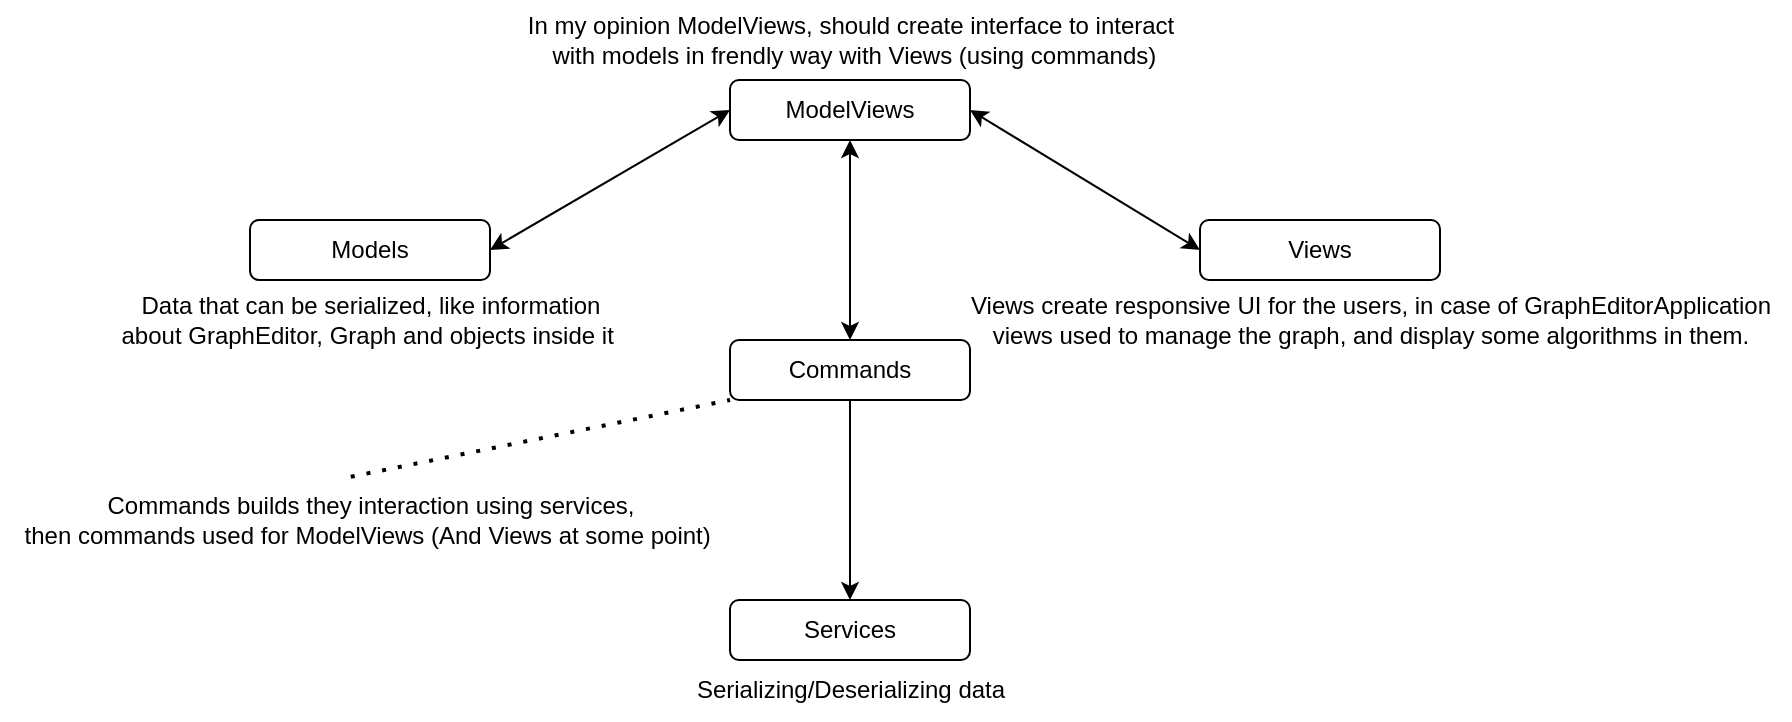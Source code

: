 <mxfile version="24.0.4" type="device">
  <diagram name="Сторінка-1" id="vs3-b8sPeZqsffEENLVP">
    <mxGraphModel dx="2074" dy="614" grid="1" gridSize="10" guides="1" tooltips="1" connect="1" arrows="1" fold="1" page="1" pageScale="1" pageWidth="827" pageHeight="1169" math="0" shadow="0">
      <root>
        <mxCell id="0" />
        <mxCell id="1" parent="0" />
        <mxCell id="0g3CQfi0CI15tBxCwXql-1" value="Models" style="rounded=1;whiteSpace=wrap;html=1;" vertex="1" parent="1">
          <mxGeometry x="30" y="170" width="120" height="30" as="geometry" />
        </mxCell>
        <mxCell id="0g3CQfi0CI15tBxCwXql-2" value="Data that can be serialized, like information &lt;br&gt;about GraphEditor, Graph and objects inside it&lt;span style=&quot;background-color: initial;&quot;&gt;&amp;nbsp;&lt;/span&gt;" style="text;html=1;align=center;verticalAlign=middle;resizable=0;points=[];autosize=1;strokeColor=none;fillColor=none;" vertex="1" parent="1">
          <mxGeometry x="-45" y="200" width="270" height="40" as="geometry" />
        </mxCell>
        <mxCell id="0g3CQfi0CI15tBxCwXql-3" value="ModelViews" style="rounded=1;whiteSpace=wrap;html=1;" vertex="1" parent="1">
          <mxGeometry x="270" y="100" width="120" height="30" as="geometry" />
        </mxCell>
        <mxCell id="0g3CQfi0CI15tBxCwXql-5" value="Services" style="rounded=1;whiteSpace=wrap;html=1;" vertex="1" parent="1">
          <mxGeometry x="270" y="360" width="120" height="30" as="geometry" />
        </mxCell>
        <mxCell id="0g3CQfi0CI15tBxCwXql-18" style="edgeStyle=orthogonalEdgeStyle;rounded=0;orthogonalLoop=1;jettySize=auto;html=1;entryX=0.5;entryY=0;entryDx=0;entryDy=0;" edge="1" parent="1" source="0g3CQfi0CI15tBxCwXql-6" target="0g3CQfi0CI15tBxCwXql-5">
          <mxGeometry relative="1" as="geometry" />
        </mxCell>
        <mxCell id="0g3CQfi0CI15tBxCwXql-6" value="Commands" style="rounded=1;whiteSpace=wrap;html=1;" vertex="1" parent="1">
          <mxGeometry x="270" y="230" width="120" height="30" as="geometry" />
        </mxCell>
        <mxCell id="0g3CQfi0CI15tBxCwXql-7" value="Serializing/Deserializing data" style="text;html=1;align=center;verticalAlign=middle;resizable=0;points=[];autosize=1;strokeColor=none;fillColor=none;" vertex="1" parent="1">
          <mxGeometry x="240" y="390" width="180" height="30" as="geometry" />
        </mxCell>
        <mxCell id="0g3CQfi0CI15tBxCwXql-9" value="Views" style="rounded=1;whiteSpace=wrap;html=1;" vertex="1" parent="1">
          <mxGeometry x="505" y="170" width="120" height="30" as="geometry" />
        </mxCell>
        <mxCell id="0g3CQfi0CI15tBxCwXql-10" value="Views create responsive UI for the users, in case of GraphEditorApplication &lt;br&gt;views used to manage the graph, and display some algorithms in them." style="text;html=1;align=center;verticalAlign=middle;resizable=0;points=[];autosize=1;strokeColor=none;fillColor=none;" vertex="1" parent="1">
          <mxGeometry x="380" y="200" width="420" height="40" as="geometry" />
        </mxCell>
        <mxCell id="0g3CQfi0CI15tBxCwXql-11" value="In my opinion ModelViews, should create interface to interact&lt;div&gt;&amp;nbsp;with models in frendly way with Views (using commands)&lt;/div&gt;" style="text;html=1;align=center;verticalAlign=middle;resizable=0;points=[];autosize=1;strokeColor=none;fillColor=none;" vertex="1" parent="1">
          <mxGeometry x="155" y="60" width="350" height="40" as="geometry" />
        </mxCell>
        <mxCell id="0g3CQfi0CI15tBxCwXql-8" value="Commands builds they interaction using services, &lt;br&gt;then commands used for ModelViews (And Views at some point)&amp;nbsp;" style="text;html=1;align=center;verticalAlign=middle;resizable=0;points=[];autosize=1;strokeColor=none;fillColor=none;" vertex="1" parent="1">
          <mxGeometry x="-95" y="300" width="370" height="40" as="geometry" />
        </mxCell>
        <mxCell id="0g3CQfi0CI15tBxCwXql-14" value="" style="endArrow=none;dashed=1;html=1;dashPattern=1 3;strokeWidth=2;rounded=0;entryX=0;entryY=1;entryDx=0;entryDy=0;exitX=0.474;exitY=-0.04;exitDx=0;exitDy=0;exitPerimeter=0;" edge="1" parent="1" source="0g3CQfi0CI15tBxCwXql-8" target="0g3CQfi0CI15tBxCwXql-6">
          <mxGeometry width="50" height="50" relative="1" as="geometry">
            <mxPoint x="150" y="310" as="sourcePoint" />
            <mxPoint x="200" y="260" as="targetPoint" />
          </mxGeometry>
        </mxCell>
        <mxCell id="0g3CQfi0CI15tBxCwXql-16" value="" style="endArrow=classic;startArrow=classic;html=1;rounded=0;exitX=1;exitY=0.5;exitDx=0;exitDy=0;entryX=0;entryY=0.5;entryDx=0;entryDy=0;" edge="1" parent="1" source="0g3CQfi0CI15tBxCwXql-1" target="0g3CQfi0CI15tBxCwXql-3">
          <mxGeometry width="50" height="50" relative="1" as="geometry">
            <mxPoint x="90" y="150" as="sourcePoint" />
            <mxPoint x="140" y="100" as="targetPoint" />
          </mxGeometry>
        </mxCell>
        <mxCell id="0g3CQfi0CI15tBxCwXql-17" value="" style="endArrow=classic;startArrow=classic;html=1;rounded=0;exitX=1;exitY=0.5;exitDx=0;exitDy=0;entryX=0;entryY=0.5;entryDx=0;entryDy=0;" edge="1" parent="1" source="0g3CQfi0CI15tBxCwXql-3" target="0g3CQfi0CI15tBxCwXql-9">
          <mxGeometry width="50" height="50" relative="1" as="geometry">
            <mxPoint x="420" y="170" as="sourcePoint" />
            <mxPoint x="470" y="120" as="targetPoint" />
          </mxGeometry>
        </mxCell>
        <mxCell id="0g3CQfi0CI15tBxCwXql-20" value="" style="endArrow=classic;startArrow=classic;html=1;rounded=0;entryX=0.5;entryY=1;entryDx=0;entryDy=0;exitX=0.5;exitY=0;exitDx=0;exitDy=0;" edge="1" parent="1" source="0g3CQfi0CI15tBxCwXql-6" target="0g3CQfi0CI15tBxCwXql-3">
          <mxGeometry width="50" height="50" relative="1" as="geometry">
            <mxPoint x="300" y="220" as="sourcePoint" />
            <mxPoint x="350" y="170" as="targetPoint" />
          </mxGeometry>
        </mxCell>
      </root>
    </mxGraphModel>
  </diagram>
</mxfile>
